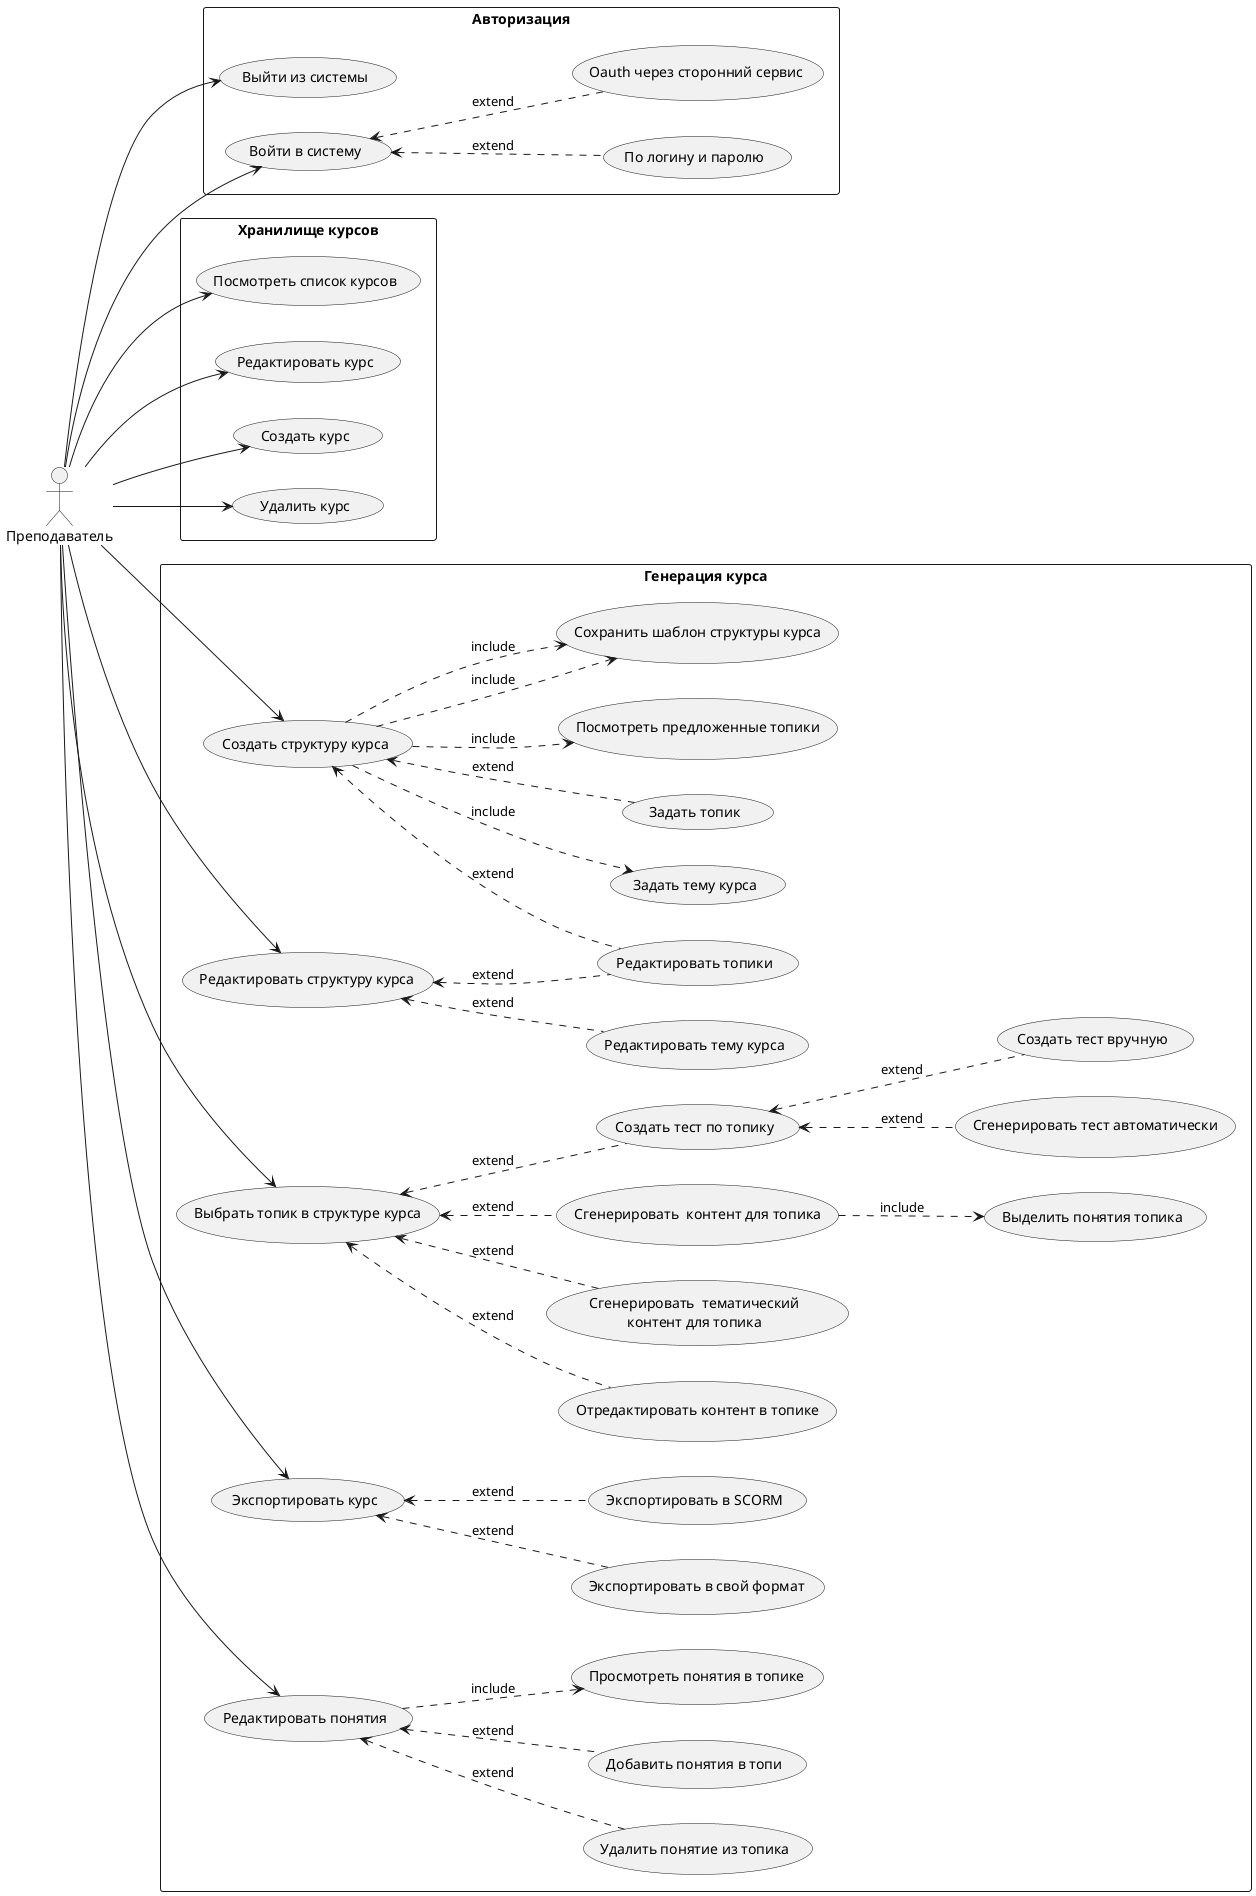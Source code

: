 @startuml Учитель

' Скины и стили
skinparam componentStyle rectangle
skinparam wrapWidth 250
skinparam packageStyle rectangle 
skinparam monochrome true
skinparam defaultFontName Arial

left to right direction

actor Преподаватель as t

package "Авторизация" {
  usecase "Выйти из системы" as AU1
  usecase "Войти в систему" as AU2
  usecase "По логину и паролю" as AU3
  usecase "Oauth через сторонний сервис" as AU4
}

t --> AU1
t --> AU2
AU2 <.. AU3 : extend
AU2 <.. AU4 : extend


package "Хранилище курсов" {
  usecase "Посмотреть список курсов" as CS1
  usecase "Редактировать курс" as CS2
  usecase "Создать курс" as CS3
  usecase "Удалить курс" as CS4
}

t --> CS1
t --> CS2
t --> CS3
t --> CS4


package "Генерация курса" {
  usecase "Создать структуру курса" as CG1
  usecase "Задать тему курса" as CG1.1
  usecase "Задать топик" as CG1.2
  usecase "Посмотреть предложенные топики" as CG1.3
  usecase "Сохранить шаблон структуры курса" as CG1.4
  usecase "Редактировать топики" as CG1.5

  usecase "Редактировать структуру курса" as CG2
  usecase "Редактировать тему курса" as CG2.1

  usecase "Выбрать топик в структуре курса" as CG3
  usecase "Создать тест по топику" as CG3.1
  usecase "Создать тест вручную" as CG3.1.1
  usecase "Сгенерировать тест автоматически" as CG3.1.2
  usecase "Отредактировать контент в топике" as CG3.2
  usecase "Сгенерировать  тематический контент для топика" as CG3.3
  usecase "Сгенерировать  контент для топика" as CG3.4
  usecase "Выделить понятия топика" as CG3.4.1


  usecase "Экспортировать курс" as CG4
  usecase "Экспортировать в SCORM" as CG4.1
  usecase "Экспортировать в свой формат" as CG4.2

  usecase "Редактировать понятия" as CG5
  usecase "Добавить понятия в топи " as CG5.1
  usecase "Просмотреть понятия в топике" as CG5.2
  usecase "Удалить понятие из топика" as CG5.3
}

t --> CG1
CG1 ..> CG1.1 : include
CG1 <.. CG1.2 : extend
CG1 ..> CG1.3 : include
CG1 ..> CG1.4 : include
CG1 <.. CG1.5 : extend
t --> CG2
CG2 <.. CG1.5 : extend
CG1 ..> CG1.4 : include
CG2 <.. CG2.1 : extend
t --> CG3
CG3  <.. CG3.1 : extend
CG3.1  <.. CG3.1.1 : extend
CG3.1  <.. CG3.1.2 : extend
CG3  <.. CG3.2 : extend
CG3  <.. CG3.3 : extend
CG3  <.. CG3.4 : extend
CG3.4  ..> CG3.4.1 : include
t --> CG4
CG4  <.. CG4.1 : extend
CG4  <.. CG4.2 : extend
t --> CG5
CG5  <.. CG5.1 : extend
CG5  <.. CG5.3 : extend
CG5  ..> CG5.2 : include


@enduml